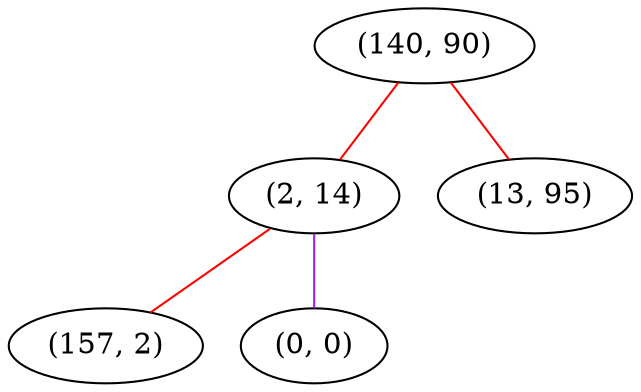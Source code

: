 graph "" {
"(140, 90)";
"(2, 14)";
"(13, 95)";
"(157, 2)";
"(0, 0)";
"(140, 90)" -- "(2, 14)"  [color=red, key=0, weight=1];
"(140, 90)" -- "(13, 95)"  [color=red, key=0, weight=1];
"(2, 14)" -- "(0, 0)"  [color=purple, key=0, weight=4];
"(2, 14)" -- "(157, 2)"  [color=red, key=0, weight=1];
}

